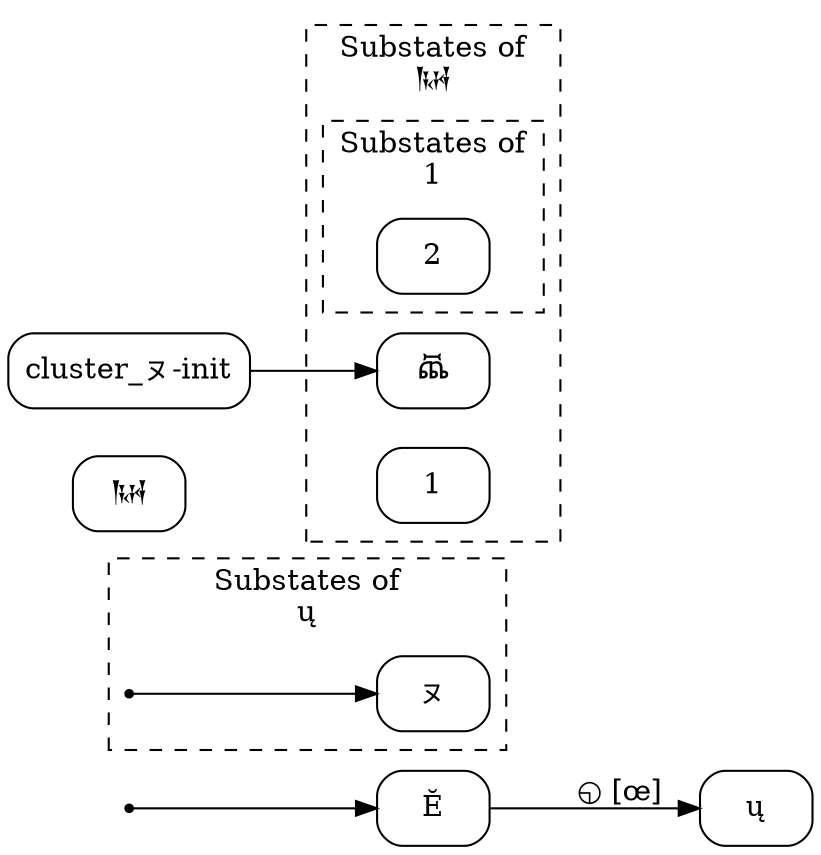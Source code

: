 digraph {
	compound=true;
	node [shape=Mrecord];
	rankdir="LR";

	Ĕ [label="Ĕ"];
	ų [label="ų"];
	subgraph cluster_ų {
		label="Substates of\nų";
		style="dashed";
		"cluster_ų-init" [label="", shape=point];
		ㇴ [label="ㇴ"];
	}
	𒀄 [label="𒀄"];
	subgraph cluster_𒀄 {
		label="Substates of\n𒀄";
		style="dashed";
		ꬠ [label="ꬠ"];
		1 [label="1"];
		subgraph "cluster_1" {
			label="Substates of\n1";
			style="dashed";
			2 [label="2"];
		}
	}
	"cluster_ų-init" -> ㇴ [label=""];
	"cluster_ㇴ-init" -> ꬠ [label=""];
	Ĕ -> ų [label="◵ [œ]"];
	init [label="", shape=point];
	init -> Ĕ
}

